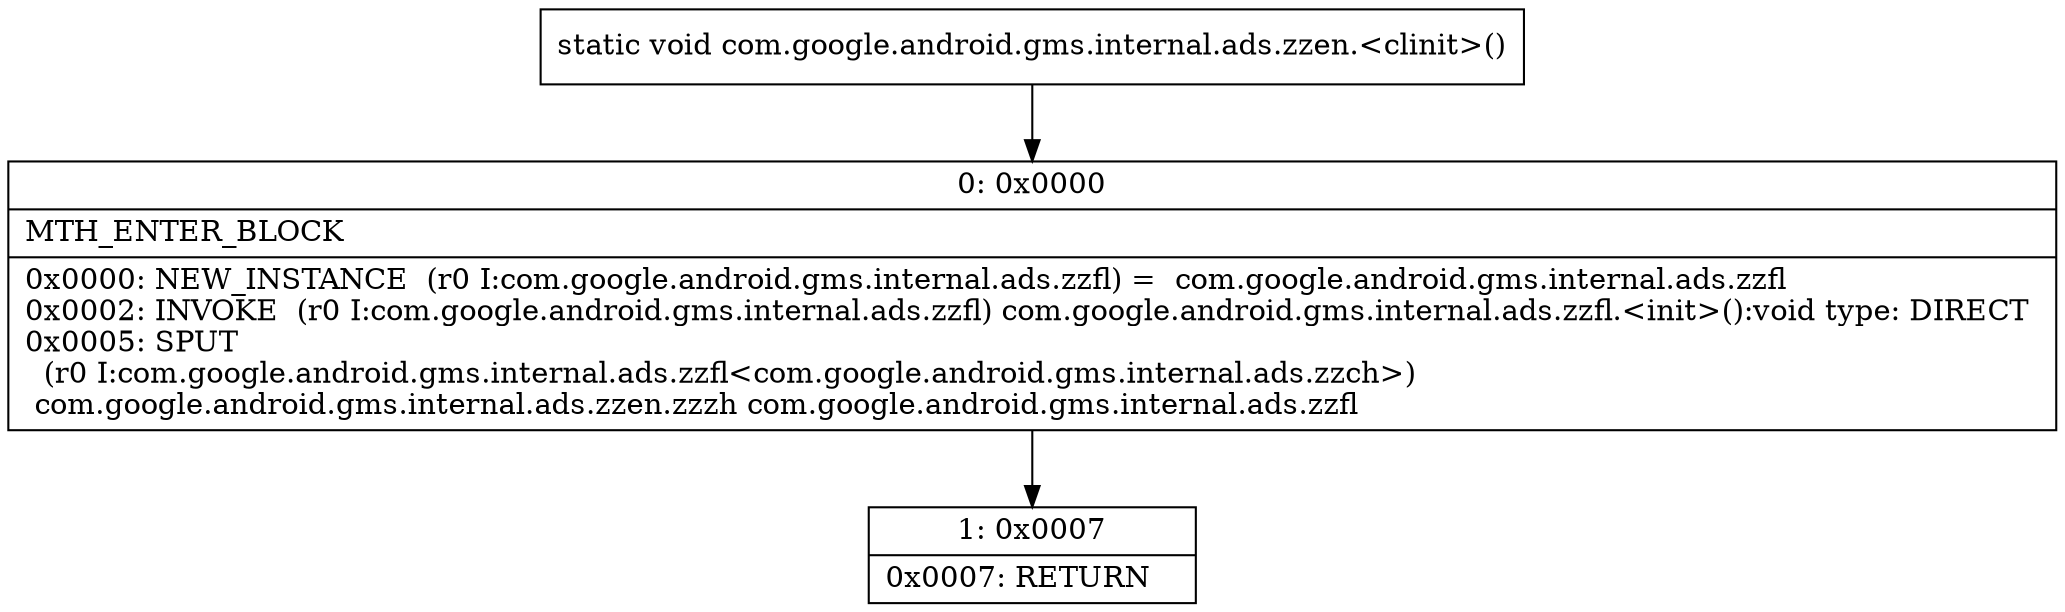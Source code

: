 digraph "CFG forcom.google.android.gms.internal.ads.zzen.\<clinit\>()V" {
Node_0 [shape=record,label="{0\:\ 0x0000|MTH_ENTER_BLOCK\l|0x0000: NEW_INSTANCE  (r0 I:com.google.android.gms.internal.ads.zzfl) =  com.google.android.gms.internal.ads.zzfl \l0x0002: INVOKE  (r0 I:com.google.android.gms.internal.ads.zzfl) com.google.android.gms.internal.ads.zzfl.\<init\>():void type: DIRECT \l0x0005: SPUT  \l  (r0 I:com.google.android.gms.internal.ads.zzfl\<com.google.android.gms.internal.ads.zzch\>)\l com.google.android.gms.internal.ads.zzen.zzzh com.google.android.gms.internal.ads.zzfl \l}"];
Node_1 [shape=record,label="{1\:\ 0x0007|0x0007: RETURN   \l}"];
MethodNode[shape=record,label="{static void com.google.android.gms.internal.ads.zzen.\<clinit\>() }"];
MethodNode -> Node_0;
Node_0 -> Node_1;
}

